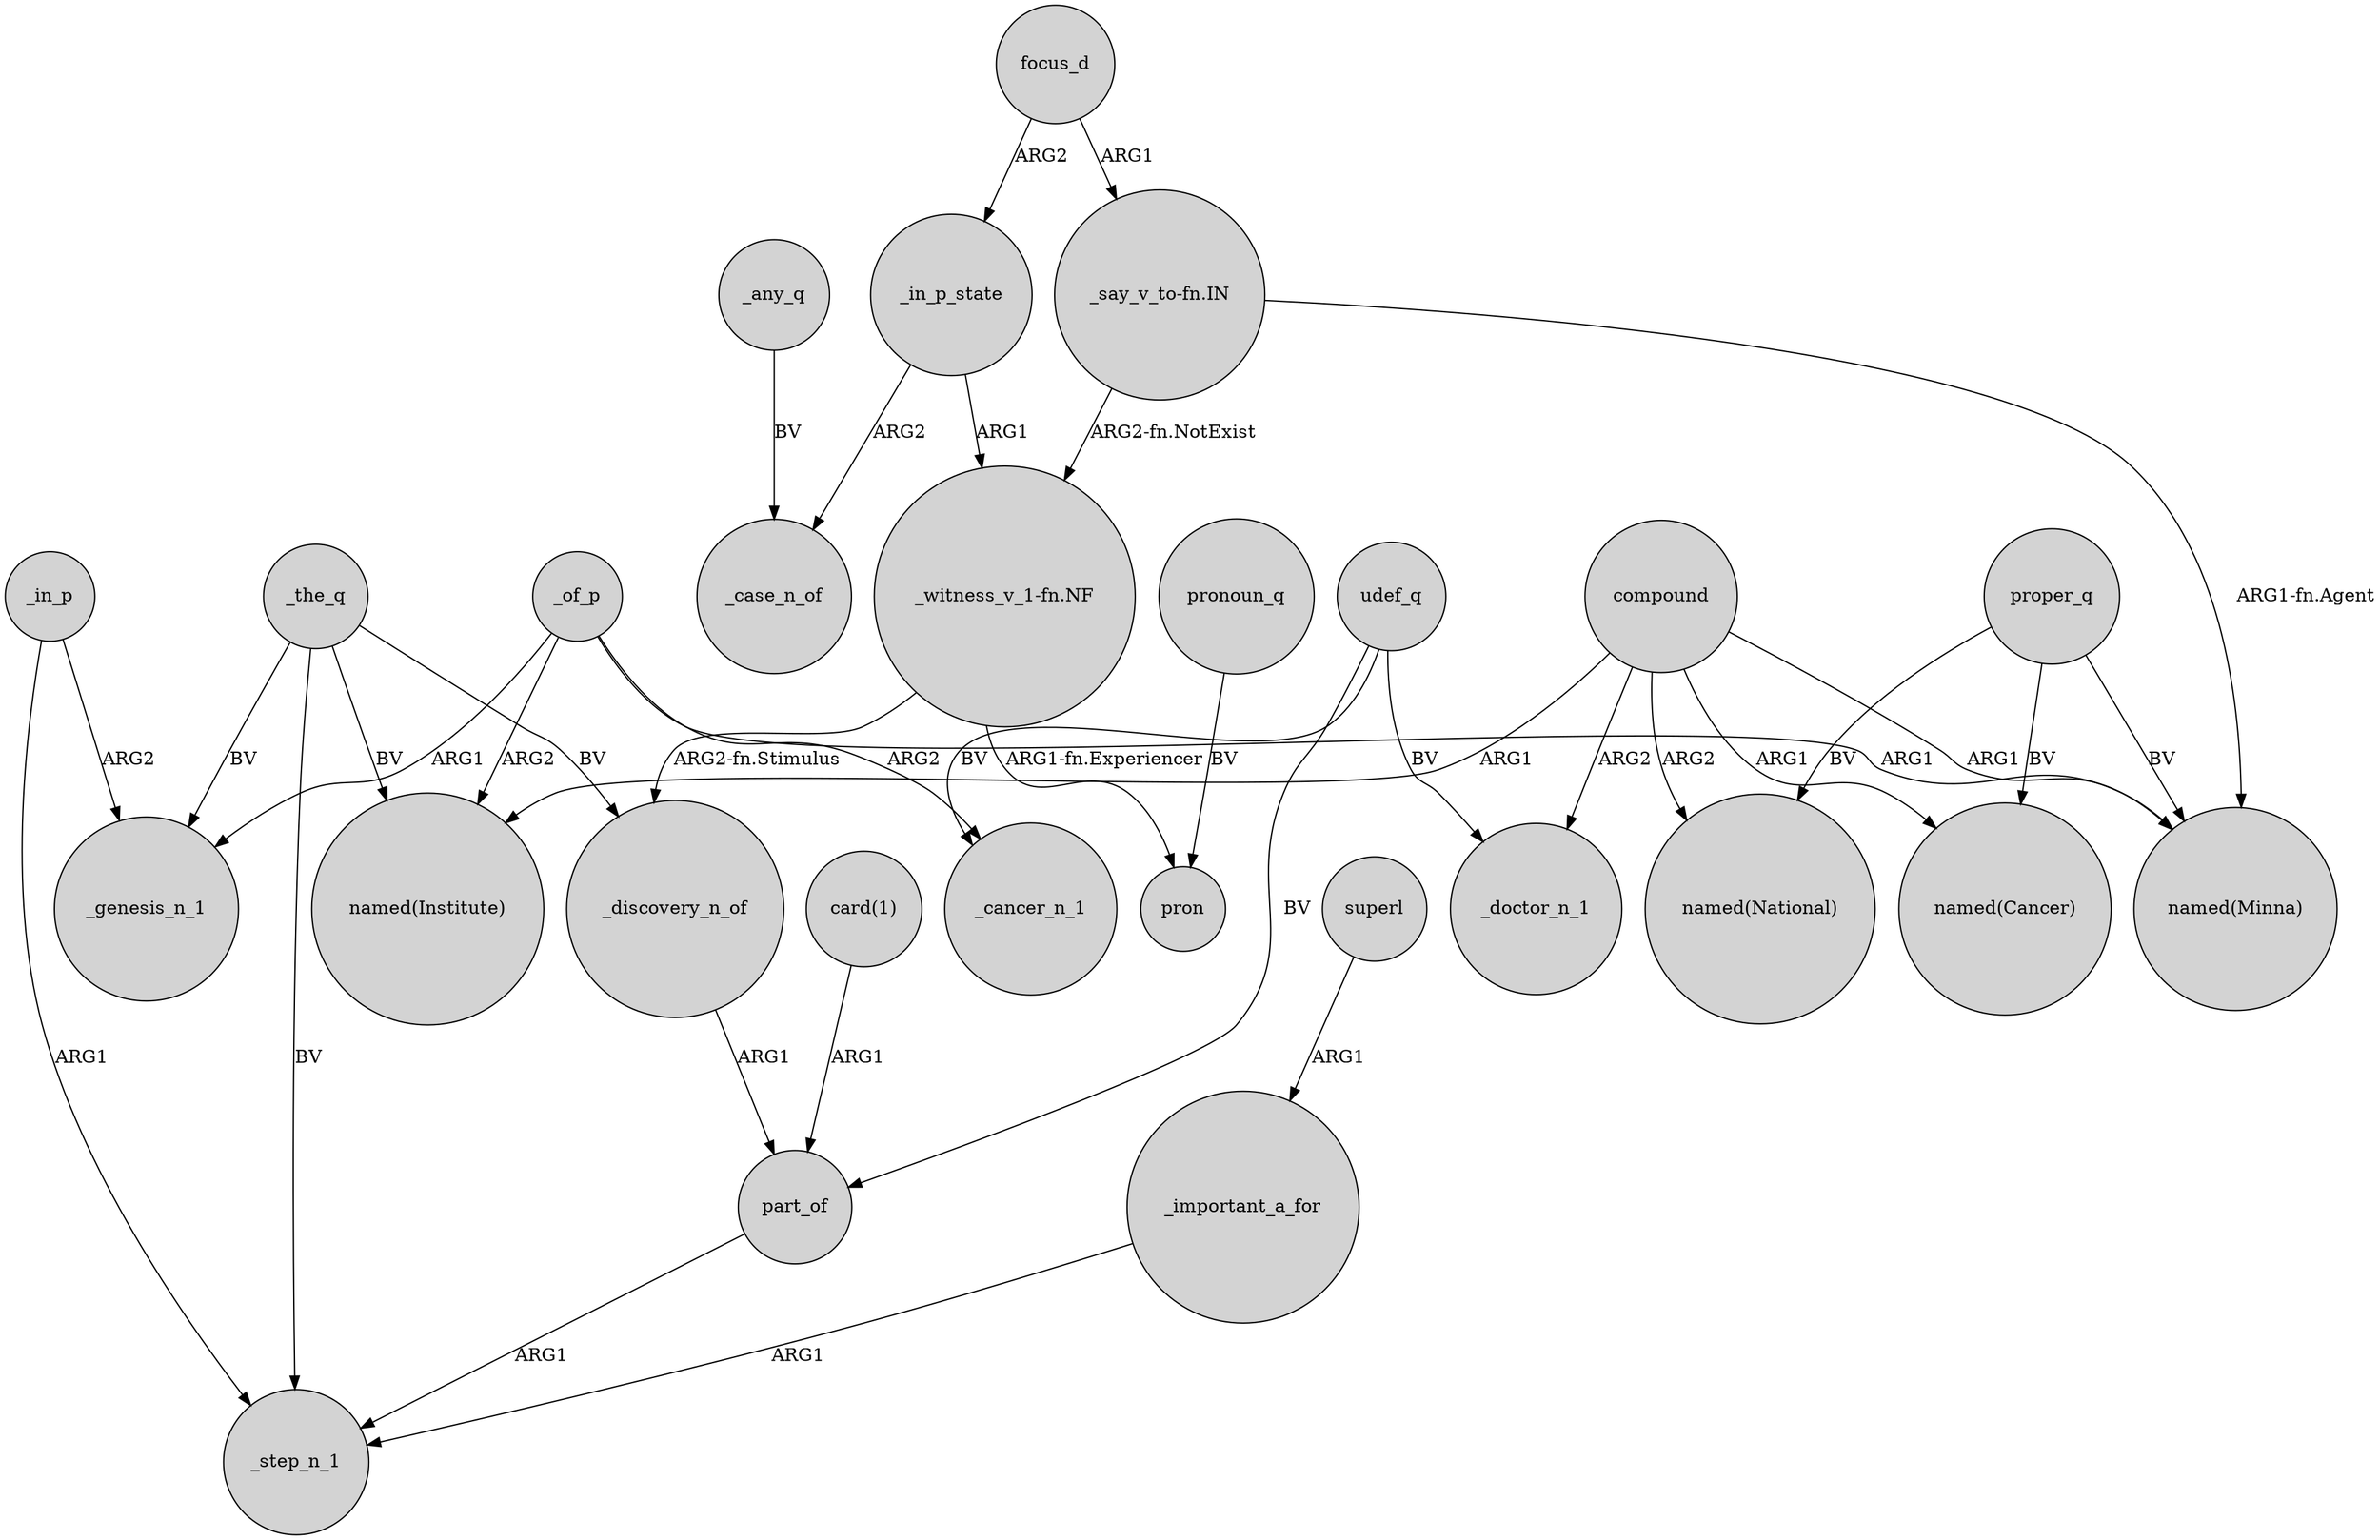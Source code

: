 digraph {
	node [shape=circle style=filled]
	compound -> _doctor_n_1 [label=ARG2]
	udef_q -> _cancer_n_1 [label=BV]
	udef_q -> part_of [label=BV]
	_the_q -> _genesis_n_1 [label=BV]
	_important_a_for -> _step_n_1 [label=ARG1]
	part_of -> _step_n_1 [label=ARG1]
	_of_p -> "named(Institute)" [label=ARG2]
	proper_q -> "named(Cancer)" [label=BV]
	"_witness_v_1-fn.NF" -> _discovery_n_of [label="ARG2-fn.Stimulus"]
	focus_d -> _in_p_state [label=ARG2]
	_the_q -> _step_n_1 [label=BV]
	proper_q -> "named(Minna)" [label=BV]
	superl -> _important_a_for [label=ARG1]
	udef_q -> _doctor_n_1 [label=BV]
	compound -> "named(Institute)" [label=ARG1]
	_of_p -> _cancer_n_1 [label=ARG2]
	_discovery_n_of -> part_of [label=ARG1]
	_the_q -> _discovery_n_of [label=BV]
	compound -> "named(National)" [label=ARG2]
	pronoun_q -> pron [label=BV]
	_the_q -> "named(Institute)" [label=BV]
	"_say_v_to-fn.IN" -> "named(Minna)" [label="ARG1-fn.Agent"]
	_in_p_state -> "_witness_v_1-fn.NF" [label=ARG1]
	_any_q -> _case_n_of [label=BV]
	_in_p_state -> _case_n_of [label=ARG2]
	"_say_v_to-fn.IN" -> "_witness_v_1-fn.NF" [label="ARG2-fn.NotExist"]
	_in_p -> _genesis_n_1 [label=ARG2]
	"card(1)" -> part_of [label=ARG1]
	proper_q -> "named(National)" [label=BV]
	_of_p -> "named(Minna)" [label=ARG1]
	"_witness_v_1-fn.NF" -> pron [label="ARG1-fn.Experiencer"]
	_in_p -> _step_n_1 [label=ARG1]
	_of_p -> _genesis_n_1 [label=ARG1]
	compound -> "named(Cancer)" [label=ARG1]
	compound -> "named(Minna)" [label=ARG1]
	focus_d -> "_say_v_to-fn.IN" [label=ARG1]
}
